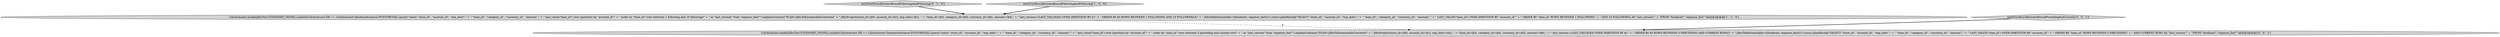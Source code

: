 digraph {
2 [style = filled, label = "testOverRowsBetweenBoundFollowingAndFollowing['0', '1', '0']", fillcolor = lightgray, shape = diamond image = "AAA0AAABBB2BBB"];
4 [style = filled, label = "testOverRowsBetweenBoundPrecedingAndCurrent['0', '0', '1']", fillcolor = lightgray, shape = diamond image = "AAA0AAABBB3BBB"];
3 [style = filled, label = "CalciteAssert.model(JdbcTest.FOODMART_MODEL).enable(CalciteAssert.DB == CalciteAssert.DatabaseInstance.POSTGRESQL).query(\"select \"store_id\", \"account_id\", \"exp_date\",\" + \" \"time_id\", \"category_id\", \"currency_id\", \"amount\",\" + \" last_value(\"time_id\") over (partition by \"account_id\"\" + \" order by \"time_id\" rows between 3 preceding and current row)\" + \" as \"last_version\" from \"expense_fact\"\").explainContains(\"PLAN=JdbcToEnumerableConverter\" + \" JdbcProject(store_id=($0(, account_id=($1(, exp_date=($2(, \" + \"time_id=($3(, category_id=($4(, currency_id=($5(, amount=($6(,\" + \" last_version=(LAST_VALUE($3) OVER (PARTITION BY $1\" + \" ORDER BY $3 ROWS BETWEEN 3 PRECEDING AND CURRENT ROW)()\" + \" JdbcTableScan(table=((foodmart, expense_fact(()\").runs().planHasSql(\"SELECT \"store_id\", \"account_id\", \"exp_date\",\" + \" \"time_id\", \"category_id\", \"currency_id\", \"amount\",\" + \" LAST_VALUE(\"time_id\") OVER (PARTITION BY \"account_id\"\" + \" ORDER BY \"time_id\" ROWS BETWEEN 3 PRECEDING\" + \" AND CURRENT ROW) AS \"last_version\"\" + \"FROM \"foodmart\".\"expense_fact\"\")@@@3@@@['0', '0', '1']", fillcolor = lightgray, shape = ellipse image = "AAA0AAABBB3BBB"];
1 [style = filled, label = "testOverRowsBetweenBoundFollowingAndFollowing['1', '0', '0']", fillcolor = lightgray, shape = diamond image = "AAA0AAABBB1BBB"];
0 [style = filled, label = "CalciteAssert.model(JdbcTest.FOODMART_MODEL).enable(CalciteAssert.DB == CalciteAssert.DatabaseInstance.POSTGRESQL).query(\"select \"store_id\", \"account_id\", \"exp_date\",\" + \" \"time_id\", \"category_id\", \"currency_id\", \"amount\",\" + \" last_value(\"time_id\") over (partition by \"account_id\"\" + \" order by \"time_id\" rows between 1 following and 10 following)\" + \" as \"last_version\" from \"expense_fact\"\").explainContains(\"PLAN=JdbcToEnumerableConverter\" + \" JdbcProject(store_id=($0(, account_id=($1(, exp_date=($2(, \" + \"time_id=($3(, category_id=($4(, currency_id=($5(, amount=($6(,\" + \" last_version=(LAST_VALUE($3) OVER (PARTITION BY $1\" + \" ORDER BY $3 ROWS BETWEEN 1 FOLLOWING AND 10 FOLLOWING)()\" + \" JdbcTableScan(table=((foodmart, expense_fact(()\").runs().planHasSql(\"SELECT \"store_id\", \"account_id\", \"exp_date\",\" + \" \"time_id\", \"category_id\", \"currency_id\", \"amount\",\" + \" LAST_VALUE(\"time_id\") OVER (PARTITION BY \"account_id\"\" + \" ORDER BY \"time_id\" ROWS BETWEEN 1 FOLLOWING\" + \" AND 10 FOLLOWING) AS \"last_version\"\" + \"FROM \"foodmart\".\"expense_fact\"\")@@@3@@@['1', '1', '0']", fillcolor = lightgray, shape = ellipse image = "AAA0AAABBB1BBB"];
2->0 [style = bold, label=""];
0->3 [style = dashed, label="0"];
1->0 [style = bold, label=""];
4->3 [style = bold, label=""];
}
